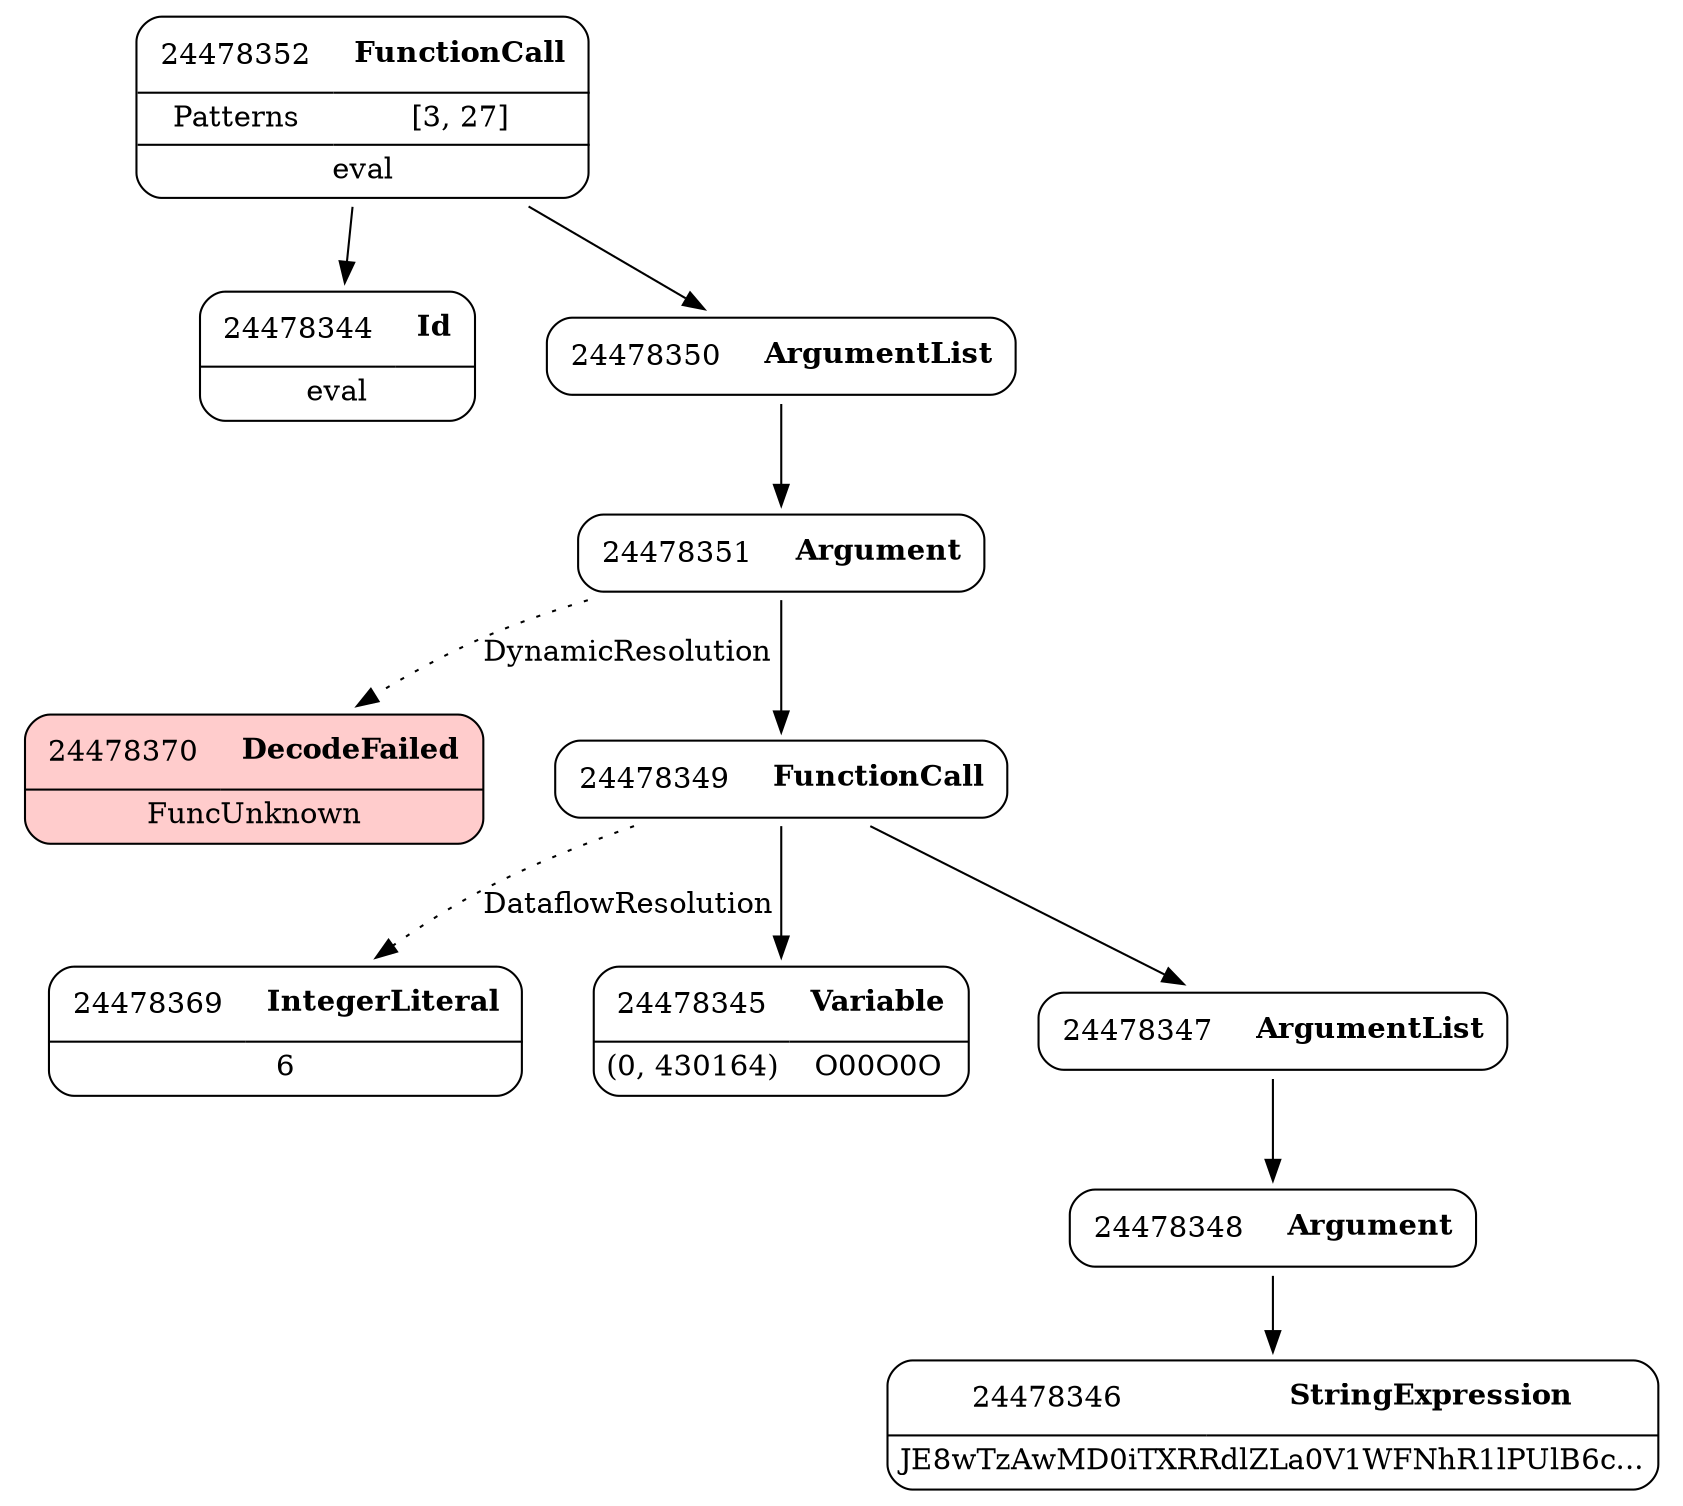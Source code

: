 digraph ast {
node [shape=none];
24478369 [label=<<TABLE border='1' cellspacing='0' cellpadding='10' style='rounded' ><TR><TD border='0'>24478369</TD><TD border='0'><B>IntegerLiteral</B></TD></TR><HR/><TR><TD border='0' cellpadding='5' colspan='2'>6</TD></TR></TABLE>>];
24478352 [label=<<TABLE border='1' cellspacing='0' cellpadding='10' style='rounded' ><TR><TD border='0'>24478352</TD><TD border='0'><B>FunctionCall</B></TD></TR><HR/><TR><TD border='0' cellpadding='5'>Patterns</TD><TD border='0' cellpadding='5'>[3, 27]</TD></TR><HR/><TR><TD border='0' cellpadding='5' colspan='2'>eval</TD></TR></TABLE>>];
24478352 -> 24478344 [weight=2];
24478352 -> 24478350 [weight=2];
24478370 [label=<<TABLE border='1' cellspacing='0' cellpadding='10' style='rounded' bgcolor='#FFCCCC' ><TR><TD border='0'>24478370</TD><TD border='0'><B>DecodeFailed</B></TD></TR><HR/><TR><TD border='0' cellpadding='5' colspan='2'>FuncUnknown</TD></TR></TABLE>>];
24478349 [label=<<TABLE border='1' cellspacing='0' cellpadding='10' style='rounded' ><TR><TD border='0'>24478349</TD><TD border='0'><B>FunctionCall</B></TD></TR></TABLE>>];
24478349 -> 24478345 [weight=2];
24478349 -> 24478347 [weight=2];
24478349 -> 24478369 [style=dotted,label=DataflowResolution];
24478348 [label=<<TABLE border='1' cellspacing='0' cellpadding='10' style='rounded' ><TR><TD border='0'>24478348</TD><TD border='0'><B>Argument</B></TD></TR></TABLE>>];
24478348 -> 24478346 [weight=2];
24478351 [label=<<TABLE border='1' cellspacing='0' cellpadding='10' style='rounded' ><TR><TD border='0'>24478351</TD><TD border='0'><B>Argument</B></TD></TR></TABLE>>];
24478351 -> 24478349 [weight=2];
24478351 -> 24478370 [style=dotted,label=DynamicResolution];
24478350 [label=<<TABLE border='1' cellspacing='0' cellpadding='10' style='rounded' ><TR><TD border='0'>24478350</TD><TD border='0'><B>ArgumentList</B></TD></TR></TABLE>>];
24478350 -> 24478351 [weight=2];
24478345 [label=<<TABLE border='1' cellspacing='0' cellpadding='10' style='rounded' ><TR><TD border='0'>24478345</TD><TD border='0'><B>Variable</B></TD></TR><HR/><TR><TD border='0' cellpadding='5'>(0, 430164)</TD><TD border='0' cellpadding='5'>O00O0O</TD></TR></TABLE>>];
24478344 [label=<<TABLE border='1' cellspacing='0' cellpadding='10' style='rounded' ><TR><TD border='0'>24478344</TD><TD border='0'><B>Id</B></TD></TR><HR/><TR><TD border='0' cellpadding='5' colspan='2'>eval</TD></TR></TABLE>>];
24478347 [label=<<TABLE border='1' cellspacing='0' cellpadding='10' style='rounded' ><TR><TD border='0'>24478347</TD><TD border='0'><B>ArgumentList</B></TD></TR></TABLE>>];
24478347 -> 24478348 [weight=2];
24478346 [label=<<TABLE border='1' cellspacing='0' cellpadding='10' style='rounded' ><TR><TD border='0'>24478346</TD><TD border='0'><B>StringExpression</B></TD></TR><HR/><TR><TD border='0' cellpadding='5' colspan='2'>JE8wTzAwMD0iTXRRdlZLa0V1WFNhR1lPUlB6c...</TD></TR></TABLE>>];
}
